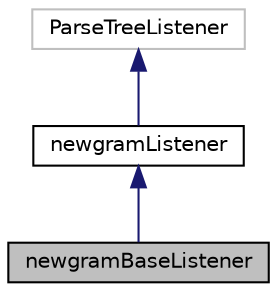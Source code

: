 digraph "newgramBaseListener"
{
 // LATEX_PDF_SIZE
  edge [fontname="Helvetica",fontsize="10",labelfontname="Helvetica",labelfontsize="10"];
  node [fontname="Helvetica",fontsize="10",shape=record];
  Node1 [label="newgramBaseListener",height=0.2,width=0.4,color="black", fillcolor="grey75", style="filled", fontcolor="black",tooltip="This class provides an empty implementation of newgramListener, which can be extended to create a lis..."];
  Node2 -> Node1 [dir="back",color="midnightblue",fontsize="10",style="solid",fontname="Helvetica"];
  Node2 [label="newgramListener",height=0.2,width=0.4,color="black", fillcolor="white", style="filled",URL="$interfacenewgram_listener.html",tooltip="This interface defines a complete listener for a parse tree produced by newgramParser."];
  Node3 -> Node2 [dir="back",color="midnightblue",fontsize="10",style="solid",fontname="Helvetica"];
  Node3 [label="ParseTreeListener",height=0.2,width=0.4,color="grey75", fillcolor="white", style="filled",tooltip=" "];
}
